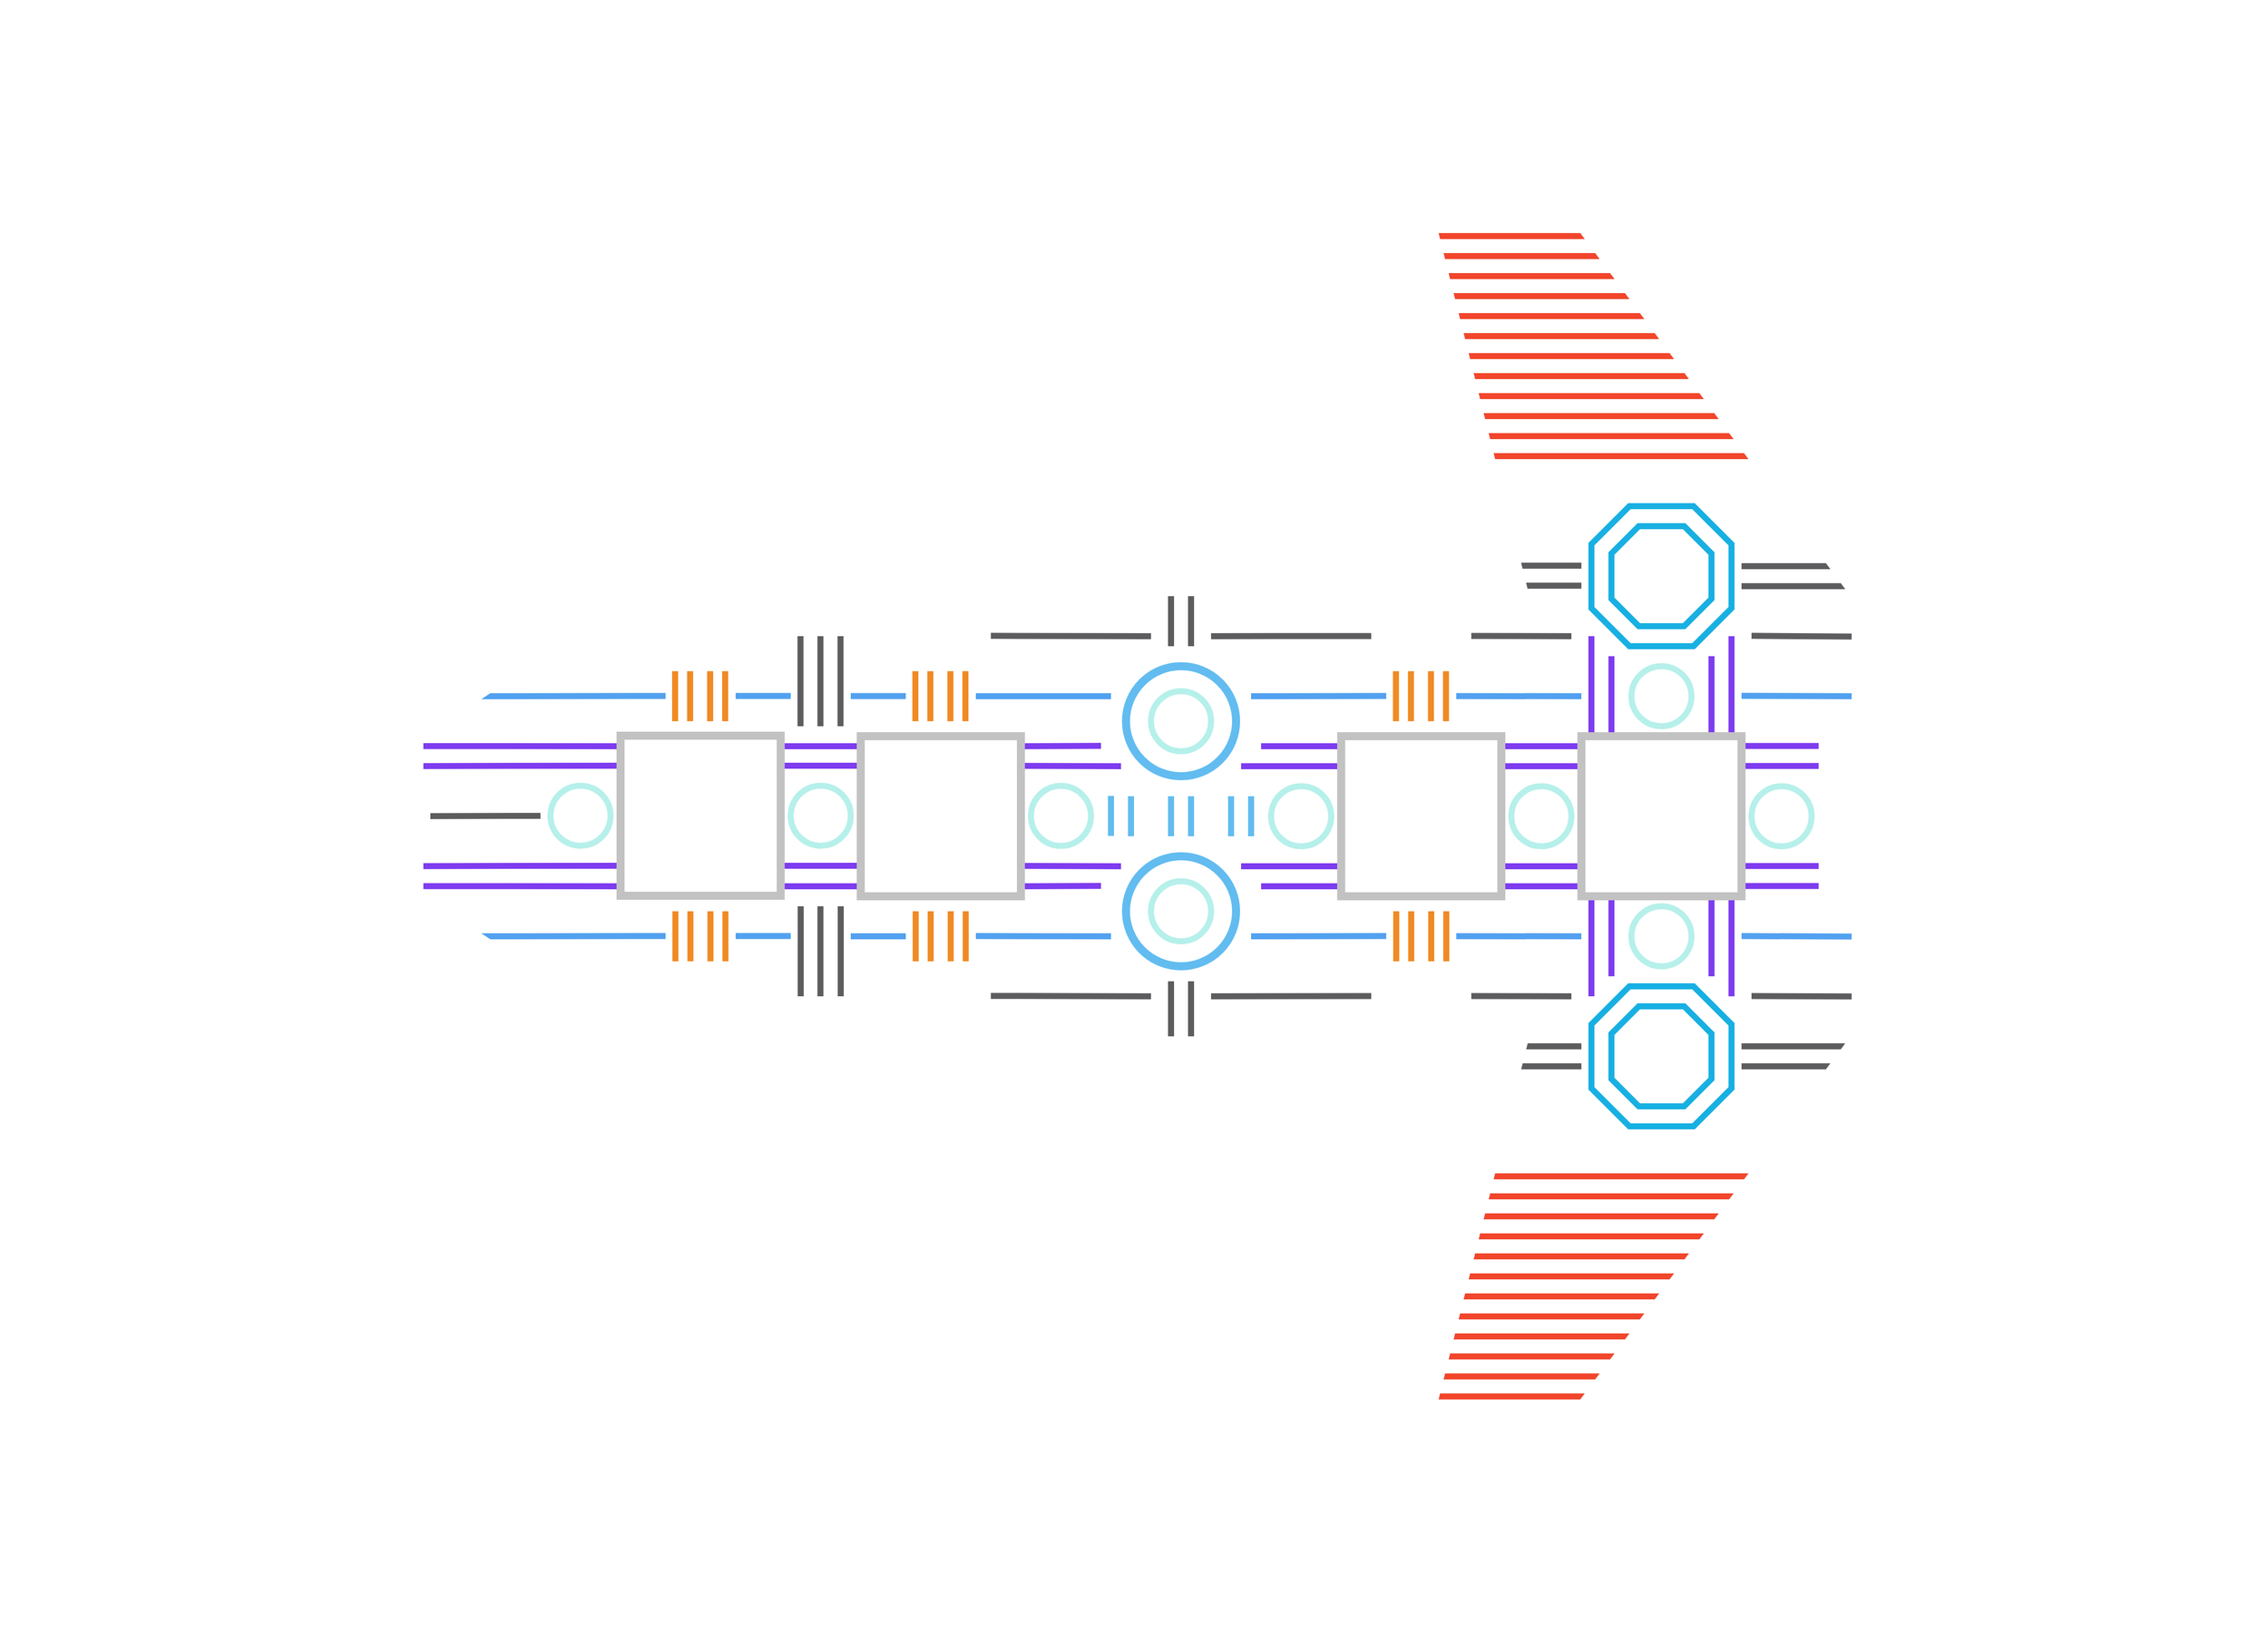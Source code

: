 <mxfile version="24.5.3" type="device">
  <diagram name="Page-1" id="fQ_WgQiGJqsnwwl_7qo3">
    <mxGraphModel dx="4893" dy="767" grid="1" gridSize="10" guides="1" tooltips="1" connect="1" arrows="1" fold="1" page="0" pageScale="1" pageWidth="827" pageHeight="1169" math="0" shadow="0">
      <root>
        <mxCell id="0" />
        <mxCell id="1" parent="0" />
        <mxCell id="zAAGFp3_Kz-C_iczxIif-20" value="" style="endArrow=none;html=1;rounded=0;strokeWidth=6;strokeColor=#5D5C5E;" edge="1" parent="1">
          <mxGeometry width="50" height="50" relative="1" as="geometry">
            <mxPoint x="1686" y="2770" as="sourcePoint" />
            <mxPoint x="1580" y="2770" as="targetPoint" />
          </mxGeometry>
        </mxCell>
        <mxCell id="zAAGFp3_Kz-C_iczxIif-21" value="" style="endArrow=none;html=1;rounded=0;strokeWidth=6;strokeColor=#5D5C5E;" edge="1" parent="1">
          <mxGeometry width="50" height="50" relative="1" as="geometry">
            <mxPoint x="1670" y="2750" as="sourcePoint" />
            <mxPoint x="1580" y="2750" as="targetPoint" />
          </mxGeometry>
        </mxCell>
        <mxCell id="zAAGFp3_Kz-C_iczxIif-22" value="" style="endArrow=none;html=1;rounded=0;strokeWidth=6;strokeColor=#5D5C5E;" edge="1" parent="1">
          <mxGeometry width="50" height="50" relative="1" as="geometry">
            <mxPoint x="1420" y="2769.5" as="sourcePoint" />
            <mxPoint x="1360" y="2769.5" as="targetPoint" />
          </mxGeometry>
        </mxCell>
        <mxCell id="zAAGFp3_Kz-C_iczxIif-23" value="" style="endArrow=none;html=1;rounded=0;strokeWidth=6;strokeColor=#5D5C5E;" edge="1" parent="1">
          <mxGeometry width="50" height="50" relative="1" as="geometry">
            <mxPoint x="1420" y="2749.5" as="sourcePoint" />
            <mxPoint x="1360" y="2749.5" as="targetPoint" />
          </mxGeometry>
        </mxCell>
        <mxCell id="zAAGFp3_Kz-C_iczxIif-24" value="" style="whiteSpace=wrap;html=1;shape=mxgraph.basic.octagon2;align=center;verticalAlign=middle;dx=19;fillColor=none;strokeWidth=6;strokeColor=#18b0e2;" vertex="1" parent="1">
          <mxGeometry x="1430" y="2690" width="140" height="140" as="geometry" />
        </mxCell>
        <mxCell id="zAAGFp3_Kz-C_iczxIif-25" value="" style="whiteSpace=wrap;html=1;shape=mxgraph.basic.octagon2;align=center;verticalAlign=middle;dx=13.68;fillColor=none;strokeWidth=6;strokeColor=#18b0e2;" vertex="1" parent="1">
          <mxGeometry x="1450" y="2710" width="100" height="100" as="geometry" />
        </mxCell>
        <mxCell id="zAAGFp3_Kz-C_iczxIif-14" value="" style="endArrow=none;html=1;rounded=0;strokeWidth=6;strokeColor=#5D5C5E;" edge="1" parent="1">
          <mxGeometry width="50" height="50" relative="1" as="geometry">
            <mxPoint x="1686" y="3230" as="sourcePoint" />
            <mxPoint x="1580" y="3230" as="targetPoint" />
          </mxGeometry>
        </mxCell>
        <mxCell id="zAAGFp3_Kz-C_iczxIif-15" value="" style="endArrow=none;html=1;rounded=0;strokeWidth=6;strokeColor=#5D5C5E;" edge="1" parent="1">
          <mxGeometry width="50" height="50" relative="1" as="geometry">
            <mxPoint x="1670" y="3250" as="sourcePoint" />
            <mxPoint x="1580" y="3250" as="targetPoint" />
          </mxGeometry>
        </mxCell>
        <mxCell id="zAAGFp3_Kz-C_iczxIif-16" value="" style="endArrow=none;html=1;rounded=0;strokeWidth=6;strokeColor=#5D5C5E;" edge="1" parent="1">
          <mxGeometry width="50" height="50" relative="1" as="geometry">
            <mxPoint x="1420" y="3250" as="sourcePoint" />
            <mxPoint x="1360" y="3250" as="targetPoint" />
          </mxGeometry>
        </mxCell>
        <mxCell id="zAAGFp3_Kz-C_iczxIif-17" value="" style="endArrow=none;html=1;rounded=0;strokeWidth=6;strokeColor=#5D5C5E;" edge="1" parent="1">
          <mxGeometry width="50" height="50" relative="1" as="geometry">
            <mxPoint x="1420" y="3230" as="sourcePoint" />
            <mxPoint x="1360" y="3230" as="targetPoint" />
          </mxGeometry>
        </mxCell>
        <mxCell id="zAAGFp3_Kz-C_iczxIif-18" value="" style="whiteSpace=wrap;html=1;shape=mxgraph.basic.octagon2;align=center;verticalAlign=middle;dx=19;fillColor=none;strokeWidth=6;strokeColor=#18b0e2;" vertex="1" parent="1">
          <mxGeometry x="1430" y="3170" width="140" height="140" as="geometry" />
        </mxCell>
        <mxCell id="zAAGFp3_Kz-C_iczxIif-19" value="" style="whiteSpace=wrap;html=1;shape=mxgraph.basic.octagon2;align=center;verticalAlign=middle;dx=13.68;fillColor=none;strokeWidth=6;strokeColor=#18b0e2;" vertex="1" parent="1">
          <mxGeometry x="1450" y="3190" width="100" height="100" as="geometry" />
        </mxCell>
        <mxCell id="ctAqdavuLpsAEtV9cRd2-5" value="" style="endArrow=none;html=1;rounded=0;strokeWidth=6;strokeColor=#7E3CF0;" parent="1" edge="1">
          <mxGeometry width="50" height="50" relative="1" as="geometry">
            <mxPoint x="860" y="3070" as="sourcePoint" />
            <mxPoint x="940" y="3069.66" as="targetPoint" />
          </mxGeometry>
        </mxCell>
        <mxCell id="ctAqdavuLpsAEtV9cRd2-6" value="" style="endArrow=none;html=1;rounded=0;strokeWidth=6;strokeColor=#7E3CF0;" parent="1" edge="1">
          <mxGeometry width="50" height="50" relative="1" as="geometry">
            <mxPoint x="860" y="3049.66" as="sourcePoint" />
            <mxPoint x="960" y="3050" as="targetPoint" />
          </mxGeometry>
        </mxCell>
        <mxCell id="ctAqdavuLpsAEtV9cRd2-7" value="" style="endArrow=none;html=1;rounded=0;strokeWidth=6;strokeColor=#7E3CF0;" parent="1" edge="1">
          <mxGeometry width="50" height="50" relative="1" as="geometry">
            <mxPoint x="860" y="2930" as="sourcePoint" />
            <mxPoint x="940" y="2929.66" as="targetPoint" />
          </mxGeometry>
        </mxCell>
        <mxCell id="ctAqdavuLpsAEtV9cRd2-8" value="" style="endArrow=none;html=1;rounded=0;strokeWidth=6;strokeColor=#7E3CF0;" parent="1" edge="1">
          <mxGeometry width="50" height="50" relative="1" as="geometry">
            <mxPoint x="860" y="2949.66" as="sourcePoint" />
            <mxPoint x="960" y="2950" as="targetPoint" />
          </mxGeometry>
        </mxCell>
        <mxCell id="ctAqdavuLpsAEtV9cRd2-1" value="" style="endArrow=none;html=1;rounded=0;strokeWidth=6;strokeColor=#7E3CF0;" parent="1" edge="1">
          <mxGeometry width="50" height="50" relative="1" as="geometry">
            <mxPoint x="260" y="2949.82" as="sourcePoint" />
            <mxPoint x="460" y="2949.46" as="targetPoint" />
          </mxGeometry>
        </mxCell>
        <mxCell id="ctAqdavuLpsAEtV9cRd2-2" value="" style="endArrow=none;html=1;rounded=0;strokeWidth=6;strokeColor=#7E3CF0;" parent="1" edge="1">
          <mxGeometry width="50" height="50" relative="1" as="geometry">
            <mxPoint x="260" y="2929.82" as="sourcePoint" />
            <mxPoint x="460" y="2930" as="targetPoint" />
          </mxGeometry>
        </mxCell>
        <mxCell id="ctAqdavuLpsAEtV9cRd2-3" value="" style="endArrow=none;html=1;rounded=0;strokeWidth=6;strokeColor=#7E3CF0;" parent="1" edge="1">
          <mxGeometry width="50" height="50" relative="1" as="geometry">
            <mxPoint x="260" y="3069.82" as="sourcePoint" />
            <mxPoint x="460" y="3070" as="targetPoint" />
          </mxGeometry>
        </mxCell>
        <mxCell id="ctAqdavuLpsAEtV9cRd2-4" value="" style="endArrow=none;html=1;rounded=0;strokeWidth=6;strokeColor=#7E3CF0;" parent="1" edge="1">
          <mxGeometry width="50" height="50" relative="1" as="geometry">
            <mxPoint x="260" y="3049.82" as="sourcePoint" />
            <mxPoint x="460" y="3049.46" as="targetPoint" />
          </mxGeometry>
        </mxCell>
        <mxCell id="6QwXeuThkFD-9IxJBqtr-514" value="" style="endArrow=none;html=1;rounded=0;strokeWidth=6;strokeColor=#F2462C;" parent="1" edge="1">
          <mxGeometry width="50" height="50" relative="1" as="geometry">
            <mxPoint x="1440" y="2440" as="sourcePoint" />
            <mxPoint x="1280" y="2440" as="targetPoint" />
          </mxGeometry>
        </mxCell>
        <mxCell id="6QwXeuThkFD-9IxJBqtr-513" value="" style="endArrow=none;html=1;rounded=0;strokeWidth=6;strokeColor=#F2462C;" parent="1" edge="1">
          <mxGeometry width="50" height="50" relative="1" as="geometry">
            <mxPoint x="1425" y="2420" as="sourcePoint" />
            <mxPoint x="1277" y="2420" as="targetPoint" />
          </mxGeometry>
        </mxCell>
        <mxCell id="6QwXeuThkFD-9IxJBqtr-512" value="" style="endArrow=none;html=1;rounded=0;strokeWidth=6;strokeColor=#F2462C;" parent="1" edge="1">
          <mxGeometry width="50" height="50" relative="1" as="geometry">
            <mxPoint x="1425" y="3580" as="sourcePoint" />
            <mxPoint x="1277" y="3580" as="targetPoint" />
          </mxGeometry>
        </mxCell>
        <mxCell id="6QwXeuThkFD-9IxJBqtr-511" value="" style="endArrow=none;html=1;rounded=0;strokeWidth=6;strokeColor=#F2462C;" parent="1" edge="1">
          <mxGeometry width="50" height="50" relative="1" as="geometry">
            <mxPoint x="1440" y="3560" as="sourcePoint" />
            <mxPoint x="1280" y="3560" as="targetPoint" />
          </mxGeometry>
        </mxCell>
        <mxCell id="6QwXeuThkFD-9IxJBqtr-368" value="" style="endArrow=none;html=1;rounded=0;strokeWidth=6;strokeColor=#52A1F0;" parent="1" edge="1">
          <mxGeometry width="50" height="50" relative="1" as="geometry">
            <mxPoint x="320" y="2880" as="sourcePoint" />
            <mxPoint x="505" y="2879.76" as="targetPoint" />
          </mxGeometry>
        </mxCell>
        <mxCell id="6QwXeuThkFD-9IxJBqtr-369" value="" style="endArrow=none;html=1;rounded=0;strokeWidth=6;strokeColor=#52A1F0;" parent="1" edge="1">
          <mxGeometry width="50" height="50" relative="1" as="geometry">
            <mxPoint x="320" y="3120" as="sourcePoint" />
            <mxPoint x="505" y="3119.76" as="targetPoint" />
          </mxGeometry>
        </mxCell>
        <mxCell id="6QwXeuThkFD-9IxJBqtr-370" value="" style="endArrow=none;html=1;rounded=0;strokeWidth=6;strokeColor=#F2462C;" parent="1" edge="1">
          <mxGeometry width="50" height="50" relative="1" as="geometry">
            <mxPoint x="1590" y="2640" as="sourcePoint" />
            <mxPoint x="1331" y="2640" as="targetPoint" />
          </mxGeometry>
        </mxCell>
        <mxCell id="6QwXeuThkFD-9IxJBqtr-371" value="" style="endArrow=none;html=1;rounded=0;strokeWidth=6;strokeColor=#F2462C;" parent="1" edge="1">
          <mxGeometry width="50" height="50" relative="1" as="geometry">
            <mxPoint x="1573" y="2620" as="sourcePoint" />
            <mxPoint x="1324" y="2620" as="targetPoint" />
          </mxGeometry>
        </mxCell>
        <mxCell id="6QwXeuThkFD-9IxJBqtr-372" value="" style="endArrow=none;html=1;rounded=0;strokeWidth=6;strokeColor=#F2462C;" parent="1" edge="1">
          <mxGeometry width="50" height="50" relative="1" as="geometry">
            <mxPoint x="1542" y="2580" as="sourcePoint" />
            <mxPoint x="1315" y="2580" as="targetPoint" />
          </mxGeometry>
        </mxCell>
        <mxCell id="6QwXeuThkFD-9IxJBqtr-373" value="" style="endArrow=none;html=1;rounded=0;strokeWidth=6;strokeColor=#F2462C;" parent="1" edge="1">
          <mxGeometry width="50" height="50" relative="1" as="geometry">
            <mxPoint x="1558" y="2600" as="sourcePoint" />
            <mxPoint x="1320" y="2600" as="targetPoint" />
          </mxGeometry>
        </mxCell>
        <mxCell id="6QwXeuThkFD-9IxJBqtr-374" value="" style="endArrow=none;html=1;rounded=0;strokeWidth=6;strokeColor=#F2462C;" parent="1" edge="1">
          <mxGeometry width="50" height="50" relative="1" as="geometry">
            <mxPoint x="1527" y="2560" as="sourcePoint" />
            <mxPoint x="1310" y="2560" as="targetPoint" />
          </mxGeometry>
        </mxCell>
        <mxCell id="6QwXeuThkFD-9IxJBqtr-375" value="" style="endArrow=none;html=1;rounded=0;strokeWidth=6;strokeColor=#F2462C;" parent="1" edge="1">
          <mxGeometry width="50" height="50" relative="1" as="geometry">
            <mxPoint x="1514" y="2540" as="sourcePoint" />
            <mxPoint x="1306" y="2540" as="targetPoint" />
          </mxGeometry>
        </mxCell>
        <mxCell id="6QwXeuThkFD-9IxJBqtr-376" value="" style="endArrow=none;html=1;rounded=0;strokeWidth=6;strokeColor=#F2462C;" parent="1" edge="1">
          <mxGeometry width="50" height="50" relative="1" as="geometry">
            <mxPoint x="1500.5" y="2520" as="sourcePoint" />
            <mxPoint x="1299.5" y="2520" as="targetPoint" />
          </mxGeometry>
        </mxCell>
        <mxCell id="6QwXeuThkFD-9IxJBqtr-377" value="" style="endArrow=none;html=1;rounded=0;strokeWidth=6;strokeColor=#F2462C;" parent="1" edge="1">
          <mxGeometry width="50" height="50" relative="1" as="geometry">
            <mxPoint x="1483" y="2500" as="sourcePoint" />
            <mxPoint x="1296" y="2500" as="targetPoint" />
          </mxGeometry>
        </mxCell>
        <mxCell id="6QwXeuThkFD-9IxJBqtr-378" value="" style="endArrow=none;html=1;rounded=0;strokeWidth=6;strokeColor=#F2462C;" parent="1" edge="1">
          <mxGeometry width="50" height="50" relative="1" as="geometry">
            <mxPoint x="1469" y="2480" as="sourcePoint" />
            <mxPoint x="1291" y="2480" as="targetPoint" />
          </mxGeometry>
        </mxCell>
        <mxCell id="6QwXeuThkFD-9IxJBqtr-379" value="" style="endArrow=none;html=1;rounded=0;strokeWidth=6;strokeColor=#F2462C;" parent="1" edge="1">
          <mxGeometry width="50" height="50" relative="1" as="geometry">
            <mxPoint x="1453.5" y="2460" as="sourcePoint" />
            <mxPoint x="1284" y="2460" as="targetPoint" />
          </mxGeometry>
        </mxCell>
        <mxCell id="6QwXeuThkFD-9IxJBqtr-380" value="" style="endArrow=none;html=1;rounded=0;strokeWidth=6;strokeColor=#F2462C;" parent="1" edge="1">
          <mxGeometry width="50" height="50" relative="1" as="geometry">
            <mxPoint x="1590" y="3360" as="sourcePoint" />
            <mxPoint x="1331" y="3360" as="targetPoint" />
          </mxGeometry>
        </mxCell>
        <mxCell id="6QwXeuThkFD-9IxJBqtr-381" value="" style="endArrow=none;html=1;rounded=0;strokeWidth=6;strokeColor=#F2462C;" parent="1" edge="1">
          <mxGeometry width="50" height="50" relative="1" as="geometry">
            <mxPoint x="1543" y="3420" as="sourcePoint" />
            <mxPoint x="1316" y="3420" as="targetPoint" />
          </mxGeometry>
        </mxCell>
        <mxCell id="6QwXeuThkFD-9IxJBqtr-382" value="" style="endArrow=none;html=1;rounded=0;strokeWidth=6;strokeColor=#F2462C;" parent="1" edge="1">
          <mxGeometry width="50" height="50" relative="1" as="geometry">
            <mxPoint x="1574" y="3380" as="sourcePoint" />
            <mxPoint x="1325" y="3380" as="targetPoint" />
          </mxGeometry>
        </mxCell>
        <mxCell id="6QwXeuThkFD-9IxJBqtr-383" value="" style="endArrow=none;html=1;rounded=0;strokeWidth=6;strokeColor=#F2462C;" parent="1" edge="1">
          <mxGeometry width="50" height="50" relative="1" as="geometry">
            <mxPoint x="1514" y="3460" as="sourcePoint" />
            <mxPoint x="1306" y="3460" as="targetPoint" />
          </mxGeometry>
        </mxCell>
        <mxCell id="6QwXeuThkFD-9IxJBqtr-384" value="" style="endArrow=none;html=1;rounded=0;strokeWidth=6;strokeColor=#F2462C;" parent="1" edge="1">
          <mxGeometry width="50" height="50" relative="1" as="geometry">
            <mxPoint x="1456" y="3540" as="sourcePoint" />
            <mxPoint x="1286.5" y="3540" as="targetPoint" />
          </mxGeometry>
        </mxCell>
        <mxCell id="6QwXeuThkFD-9IxJBqtr-385" value="" style="endArrow=none;html=1;rounded=0;strokeWidth=6;strokeColor=#F2462C;" parent="1" edge="1">
          <mxGeometry width="50" height="50" relative="1" as="geometry">
            <mxPoint x="1483" y="3500" as="sourcePoint" />
            <mxPoint x="1296" y="3500" as="targetPoint" />
          </mxGeometry>
        </mxCell>
        <mxCell id="6QwXeuThkFD-9IxJBqtr-386" value="" style="endArrow=none;html=1;rounded=0;strokeWidth=6;strokeColor=#F2462C;" parent="1" edge="1">
          <mxGeometry width="50" height="50" relative="1" as="geometry">
            <mxPoint x="1558" y="3400" as="sourcePoint" />
            <mxPoint x="1320" y="3400" as="targetPoint" />
          </mxGeometry>
        </mxCell>
        <mxCell id="6QwXeuThkFD-9IxJBqtr-387" value="" style="endArrow=none;html=1;rounded=0;strokeWidth=6;strokeColor=#F2462C;" parent="1" edge="1">
          <mxGeometry width="50" height="50" relative="1" as="geometry">
            <mxPoint x="1529" y="3440" as="sourcePoint" />
            <mxPoint x="1312" y="3440" as="targetPoint" />
          </mxGeometry>
        </mxCell>
        <mxCell id="6QwXeuThkFD-9IxJBqtr-388" value="" style="endArrow=none;html=1;rounded=0;strokeWidth=6;strokeColor=#F2462C;" parent="1" edge="1">
          <mxGeometry width="50" height="50" relative="1" as="geometry">
            <mxPoint x="1501" y="3480" as="sourcePoint" />
            <mxPoint x="1300" y="3480" as="targetPoint" />
          </mxGeometry>
        </mxCell>
        <mxCell id="6QwXeuThkFD-9IxJBqtr-389" value="" style="endArrow=none;html=1;rounded=0;strokeWidth=6;strokeColor=#F2462C;" parent="1" edge="1">
          <mxGeometry width="50" height="50" relative="1" as="geometry">
            <mxPoint x="1470" y="3520" as="sourcePoint" />
            <mxPoint x="1292" y="3520" as="targetPoint" />
          </mxGeometry>
        </mxCell>
        <mxCell id="6QwXeuThkFD-9IxJBqtr-390" value="" style="endArrow=none;html=1;rounded=0;strokeWidth=6;strokeColor=#7E3CF0;" parent="1" edge="1">
          <mxGeometry width="50" height="50" relative="1" as="geometry">
            <mxPoint x="1550" y="3080" as="sourcePoint" />
            <mxPoint x="1550" y="3160" as="targetPoint" />
          </mxGeometry>
        </mxCell>
        <mxCell id="6QwXeuThkFD-9IxJBqtr-391" value="" style="endArrow=none;html=1;rounded=0;strokeWidth=6;strokeColor=#7E3CF0;" parent="1" edge="1">
          <mxGeometry width="50" height="50" relative="1" as="geometry">
            <mxPoint x="1570" y="3080" as="sourcePoint" />
            <mxPoint x="1570" y="3180" as="targetPoint" />
          </mxGeometry>
        </mxCell>
        <mxCell id="6QwXeuThkFD-9IxJBqtr-392" value="" style="endArrow=none;html=1;rounded=0;strokeWidth=6;strokeColor=#7E3CF0;" parent="1" edge="1">
          <mxGeometry width="50" height="50" relative="1" as="geometry">
            <mxPoint x="1430" y="3080" as="sourcePoint" />
            <mxPoint x="1430" y="3180" as="targetPoint" />
          </mxGeometry>
        </mxCell>
        <mxCell id="6QwXeuThkFD-9IxJBqtr-393" value="" style="endArrow=none;html=1;rounded=0;strokeWidth=6;strokeColor=#7E3CF0;" parent="1" edge="1">
          <mxGeometry width="50" height="50" relative="1" as="geometry">
            <mxPoint x="1450" y="3080" as="sourcePoint" />
            <mxPoint x="1450" y="3160" as="targetPoint" />
          </mxGeometry>
        </mxCell>
        <mxCell id="6QwXeuThkFD-9IxJBqtr-394" value="" style="endArrow=none;html=1;rounded=0;strokeWidth=6;strokeColor=#7E3CF0;" parent="1" edge="1">
          <mxGeometry width="50" height="50" relative="1" as="geometry">
            <mxPoint x="1430" y="2820" as="sourcePoint" />
            <mxPoint x="1430" y="2920" as="targetPoint" />
          </mxGeometry>
        </mxCell>
        <mxCell id="6QwXeuThkFD-9IxJBqtr-395" value="" style="endArrow=none;html=1;rounded=0;strokeWidth=6;strokeColor=#7E3CF0;" parent="1" edge="1">
          <mxGeometry width="50" height="50" relative="1" as="geometry">
            <mxPoint x="1450" y="2840" as="sourcePoint" />
            <mxPoint x="1450" y="2920" as="targetPoint" />
          </mxGeometry>
        </mxCell>
        <mxCell id="6QwXeuThkFD-9IxJBqtr-396" value="" style="endArrow=none;html=1;rounded=0;strokeWidth=6;strokeColor=#7E3CF0;" parent="1" edge="1">
          <mxGeometry width="50" height="50" relative="1" as="geometry">
            <mxPoint x="1550" y="2840" as="sourcePoint" />
            <mxPoint x="1550" y="2920" as="targetPoint" />
          </mxGeometry>
        </mxCell>
        <mxCell id="6QwXeuThkFD-9IxJBqtr-397" value="" style="endArrow=none;html=1;rounded=0;strokeWidth=6;strokeColor=#7E3CF0;" parent="1" edge="1">
          <mxGeometry width="50" height="50" relative="1" as="geometry">
            <mxPoint x="1570" y="2820" as="sourcePoint" />
            <mxPoint x="1570" y="2920" as="targetPoint" />
          </mxGeometry>
        </mxCell>
        <mxCell id="6QwXeuThkFD-9IxJBqtr-402" value="" style="endArrow=none;html=1;rounded=0;strokeWidth=6;strokeColor=#7E3CF0;" parent="1" edge="1">
          <mxGeometry width="50" height="50" relative="1" as="geometry">
            <mxPoint x="1580" y="3069.74" as="sourcePoint" />
            <mxPoint x="1660" y="3069.74" as="targetPoint" />
          </mxGeometry>
        </mxCell>
        <mxCell id="6QwXeuThkFD-9IxJBqtr-403" value="" style="endArrow=none;html=1;rounded=0;strokeWidth=6;strokeColor=#7E3CF0;" parent="1" edge="1">
          <mxGeometry width="50" height="50" relative="1" as="geometry">
            <mxPoint x="1580" y="3049.74" as="sourcePoint" />
            <mxPoint x="1660" y="3049.74" as="targetPoint" />
          </mxGeometry>
        </mxCell>
        <mxCell id="6QwXeuThkFD-9IxJBqtr-404" value="" style="endArrow=none;html=1;rounded=0;strokeWidth=6;strokeColor=#7E3CF0;" parent="1" edge="1">
          <mxGeometry width="50" height="50" relative="1" as="geometry">
            <mxPoint x="1580" y="2929.74" as="sourcePoint" />
            <mxPoint x="1660" y="2929.74" as="targetPoint" />
          </mxGeometry>
        </mxCell>
        <mxCell id="6QwXeuThkFD-9IxJBqtr-405" value="" style="endArrow=none;html=1;rounded=0;strokeWidth=6;strokeColor=#7E3CF0;" parent="1" edge="1">
          <mxGeometry width="50" height="50" relative="1" as="geometry">
            <mxPoint x="1580" y="2949.74" as="sourcePoint" />
            <mxPoint x="1660" y="2949.74" as="targetPoint" />
          </mxGeometry>
        </mxCell>
        <mxCell id="6QwXeuThkFD-9IxJBqtr-406" value="" style="endArrow=none;html=1;rounded=0;strokeWidth=6;strokeColor=#7E3CF0;" parent="1" edge="1">
          <mxGeometry width="50" height="50" relative="1" as="geometry">
            <mxPoint x="1340" y="3070" as="sourcePoint" />
            <mxPoint x="1420" y="3070" as="targetPoint" />
          </mxGeometry>
        </mxCell>
        <mxCell id="6QwXeuThkFD-9IxJBqtr-407" value="" style="endArrow=none;html=1;rounded=0;strokeWidth=6;strokeColor=#7E3CF0;" parent="1" edge="1">
          <mxGeometry width="50" height="50" relative="1" as="geometry">
            <mxPoint x="1340" y="3050" as="sourcePoint" />
            <mxPoint x="1420" y="3050" as="targetPoint" />
          </mxGeometry>
        </mxCell>
        <mxCell id="6QwXeuThkFD-9IxJBqtr-408" value="" style="endArrow=none;html=1;rounded=0;strokeWidth=6;strokeColor=#7E3CF0;" parent="1" edge="1">
          <mxGeometry width="50" height="50" relative="1" as="geometry">
            <mxPoint x="1340" y="2950" as="sourcePoint" />
            <mxPoint x="1420" y="2950" as="targetPoint" />
          </mxGeometry>
        </mxCell>
        <mxCell id="6QwXeuThkFD-9IxJBqtr-409" value="" style="endArrow=none;html=1;rounded=0;strokeWidth=6;strokeColor=#7E3CF0;" parent="1" edge="1">
          <mxGeometry width="50" height="50" relative="1" as="geometry">
            <mxPoint x="1340" y="2930" as="sourcePoint" />
            <mxPoint x="1420" y="2930" as="targetPoint" />
          </mxGeometry>
        </mxCell>
        <mxCell id="6QwXeuThkFD-9IxJBqtr-414" value="" style="endArrow=none;html=1;rounded=0;strokeWidth=6;strokeColor=#7E3CF0;" parent="1" edge="1">
          <mxGeometry width="50" height="50" relative="1" as="geometry">
            <mxPoint x="1080" y="3050" as="sourcePoint" />
            <mxPoint x="1180" y="3050" as="targetPoint" />
          </mxGeometry>
        </mxCell>
        <mxCell id="6QwXeuThkFD-9IxJBqtr-415" value="" style="endArrow=none;html=1;rounded=0;strokeWidth=6;strokeColor=#7E3CF0;" parent="1" edge="1">
          <mxGeometry width="50" height="50" relative="1" as="geometry">
            <mxPoint x="1100" y="3070" as="sourcePoint" />
            <mxPoint x="1180" y="3070" as="targetPoint" />
          </mxGeometry>
        </mxCell>
        <mxCell id="6QwXeuThkFD-9IxJBqtr-416" value="" style="endArrow=none;html=1;rounded=0;strokeWidth=6;strokeColor=#7E3CF0;" parent="1" edge="1">
          <mxGeometry width="50" height="50" relative="1" as="geometry">
            <mxPoint x="1100" y="2930" as="sourcePoint" />
            <mxPoint x="1180" y="2930" as="targetPoint" />
          </mxGeometry>
        </mxCell>
        <mxCell id="6QwXeuThkFD-9IxJBqtr-417" value="" style="endArrow=none;html=1;rounded=0;strokeWidth=6;strokeColor=#7E3CF0;" parent="1" edge="1">
          <mxGeometry width="50" height="50" relative="1" as="geometry">
            <mxPoint x="1080" y="2950" as="sourcePoint" />
            <mxPoint x="1180" y="2950" as="targetPoint" />
          </mxGeometry>
        </mxCell>
        <mxCell id="6QwXeuThkFD-9IxJBqtr-418" value="" style="endArrow=none;html=1;rounded=0;strokeWidth=6;strokeColor=#FFFFFF;" parent="1" edge="1">
          <mxGeometry width="50" height="50" relative="1" as="geometry">
            <mxPoint x="1660" y="3020" as="sourcePoint" />
            <mxPoint x="1660" y="3020" as="targetPoint" />
            <Array as="points">
              <mxPoint x="1660" y="3080" />
              <mxPoint x="1700" y="3110" />
              <mxPoint x="1700" y="3210" />
              <mxPoint x="1410" y="3600" />
              <mxPoint x="1270" y="3600" />
              <mxPoint x="1370" y="3200" />
              <mxPoint x="1200" y="3200" />
              <mxPoint x="1140" y="3240" />
              <mxPoint x="920" y="3240" />
              <mxPoint x="840" y="3200" />
              <mxPoint x="770" y="3200" />
              <mxPoint x="700" y="3200" />
              <mxPoint x="620" y="3200" />
              <mxPoint x="580" y="3160" />
              <mxPoint x="380" y="3160" />
              <mxPoint x="260" y="3080" />
              <mxPoint x="260" y="2920" />
              <mxPoint x="380" y="2840" />
              <mxPoint x="580" y="2840" />
              <mxPoint x="620" y="2800" />
              <mxPoint x="700" y="2800" />
              <mxPoint x="840" y="2800" />
              <mxPoint x="900" y="2760" />
              <mxPoint x="1140" y="2760" />
              <mxPoint x="1200" y="2800" />
              <mxPoint x="1370" y="2800" />
              <mxPoint x="1270" y="2400" />
              <mxPoint x="1410" y="2400" />
              <mxPoint x="1700" y="2790" />
              <mxPoint x="1700" y="2890" />
              <mxPoint x="1660" y="2920" />
            </Array>
          </mxGeometry>
        </mxCell>
        <mxCell id="6QwXeuThkFD-9IxJBqtr-420" value="" style="rounded=0;whiteSpace=wrap;html=1;strokeColor=#C2C2C2;fillColor=none;strokeWidth=8;" parent="1" vertex="1">
          <mxGeometry x="1180" y="2920" width="160" height="160" as="geometry" />
        </mxCell>
        <mxCell id="6QwXeuThkFD-9IxJBqtr-423" value="" style="rounded=0;whiteSpace=wrap;html=1;strokeColor=#C2C2C2;fillColor=none;strokeWidth=8;" parent="1" vertex="1">
          <mxGeometry x="1420" y="2920" width="160" height="160" as="geometry" />
        </mxCell>
        <mxCell id="6QwXeuThkFD-9IxJBqtr-425" value="" style="endArrow=none;html=1;rounded=0;strokeWidth=6;strokeColor=#62BCF0;" parent="1" edge="1">
          <mxGeometry width="50" height="50" relative="1" as="geometry">
            <mxPoint x="970" y="3020" as="sourcePoint" />
            <mxPoint x="970" y="2980" as="targetPoint" />
          </mxGeometry>
        </mxCell>
        <mxCell id="6QwXeuThkFD-9IxJBqtr-426" value="" style="endArrow=none;html=1;rounded=0;strokeWidth=6;strokeColor=#62BCF0;" parent="1" edge="1">
          <mxGeometry width="50" height="50" relative="1" as="geometry">
            <mxPoint x="1090" y="3020" as="sourcePoint" />
            <mxPoint x="1090" y="2980" as="targetPoint" />
          </mxGeometry>
        </mxCell>
        <mxCell id="6QwXeuThkFD-9IxJBqtr-427" value="" style="endArrow=none;html=1;rounded=0;strokeWidth=6;strokeColor=#62BCF0;" parent="1" edge="1">
          <mxGeometry width="50" height="50" relative="1" as="geometry">
            <mxPoint x="1070" y="3020" as="sourcePoint" />
            <mxPoint x="1070" y="2980" as="targetPoint" />
          </mxGeometry>
        </mxCell>
        <mxCell id="6QwXeuThkFD-9IxJBqtr-428" value="" style="endArrow=none;html=1;rounded=0;strokeWidth=6;strokeColor=#62BCF0;" parent="1" edge="1">
          <mxGeometry width="50" height="50" relative="1" as="geometry">
            <mxPoint x="1030" y="3020" as="sourcePoint" />
            <mxPoint x="1030" y="2980" as="targetPoint" />
          </mxGeometry>
        </mxCell>
        <mxCell id="6QwXeuThkFD-9IxJBqtr-429" value="" style="endArrow=none;html=1;rounded=0;strokeWidth=6;strokeColor=#62BCF0;" parent="1" edge="1">
          <mxGeometry width="50" height="50" relative="1" as="geometry">
            <mxPoint x="1010" y="3020" as="sourcePoint" />
            <mxPoint x="1010" y="2980" as="targetPoint" />
          </mxGeometry>
        </mxCell>
        <mxCell id="6QwXeuThkFD-9IxJBqtr-431" value="" style="ellipse;whiteSpace=wrap;html=1;fillColor=none;strokeWidth=6;strokeColor=#B6F0EA;" parent="1" vertex="1">
          <mxGeometry x="1110" y="2970" width="60" height="60" as="geometry" />
        </mxCell>
        <mxCell id="6QwXeuThkFD-9IxJBqtr-432" value="" style="ellipse;whiteSpace=wrap;html=1;fillColor=none;strokeWidth=6;strokeColor=#B6F0EA;" parent="1" vertex="1">
          <mxGeometry x="1350" y="2970" width="60" height="60" as="geometry" />
        </mxCell>
        <mxCell id="6QwXeuThkFD-9IxJBqtr-433" value="" style="endArrow=none;html=1;rounded=0;strokeWidth=6;strokeColor=#F08A24;" parent="1" edge="1">
          <mxGeometry width="50" height="50" relative="1" as="geometry">
            <mxPoint x="1235" y="3145" as="sourcePoint" />
            <mxPoint x="1235" y="3095" as="targetPoint" />
          </mxGeometry>
        </mxCell>
        <mxCell id="6QwXeuThkFD-9IxJBqtr-434" value="" style="endArrow=none;html=1;rounded=0;strokeWidth=6;strokeColor=#F08A24;" parent="1" edge="1">
          <mxGeometry width="50" height="50" relative="1" as="geometry">
            <mxPoint x="1250" y="3145" as="sourcePoint" />
            <mxPoint x="1250" y="3095" as="targetPoint" />
          </mxGeometry>
        </mxCell>
        <mxCell id="6QwXeuThkFD-9IxJBqtr-435" value="" style="endArrow=none;html=1;rounded=0;strokeWidth=6;strokeColor=#F08A24;" parent="1" edge="1">
          <mxGeometry width="50" height="50" relative="1" as="geometry">
            <mxPoint x="1285" y="3145" as="sourcePoint" />
            <mxPoint x="1285" y="3095" as="targetPoint" />
          </mxGeometry>
        </mxCell>
        <mxCell id="6QwXeuThkFD-9IxJBqtr-436" value="" style="endArrow=none;html=1;rounded=0;strokeWidth=6;strokeColor=#F08A24;" parent="1" edge="1">
          <mxGeometry width="50" height="50" relative="1" as="geometry">
            <mxPoint x="1270" y="3145" as="sourcePoint" />
            <mxPoint x="1270" y="3095" as="targetPoint" />
          </mxGeometry>
        </mxCell>
        <mxCell id="6QwXeuThkFD-9IxJBqtr-437" value="" style="endArrow=none;html=1;rounded=0;strokeWidth=6;strokeColor=#F08A24;" parent="1" edge="1">
          <mxGeometry width="50" height="50" relative="1" as="geometry">
            <mxPoint x="1234.71" y="2905" as="sourcePoint" />
            <mxPoint x="1234.71" y="2855" as="targetPoint" />
          </mxGeometry>
        </mxCell>
        <mxCell id="6QwXeuThkFD-9IxJBqtr-438" value="" style="endArrow=none;html=1;rounded=0;strokeWidth=6;strokeColor=#F08A24;" parent="1" edge="1">
          <mxGeometry width="50" height="50" relative="1" as="geometry">
            <mxPoint x="1249.71" y="2905" as="sourcePoint" />
            <mxPoint x="1249.71" y="2855" as="targetPoint" />
          </mxGeometry>
        </mxCell>
        <mxCell id="6QwXeuThkFD-9IxJBqtr-439" value="" style="endArrow=none;html=1;rounded=0;strokeWidth=6;strokeColor=#F08A24;" parent="1" edge="1">
          <mxGeometry width="50" height="50" relative="1" as="geometry">
            <mxPoint x="1284.71" y="2905" as="sourcePoint" />
            <mxPoint x="1284.71" y="2855" as="targetPoint" />
          </mxGeometry>
        </mxCell>
        <mxCell id="6QwXeuThkFD-9IxJBqtr-440" value="" style="endArrow=none;html=1;rounded=0;strokeWidth=6;strokeColor=#F08A24;" parent="1" edge="1">
          <mxGeometry width="50" height="50" relative="1" as="geometry">
            <mxPoint x="1269.71" y="2905" as="sourcePoint" />
            <mxPoint x="1269.71" y="2855" as="targetPoint" />
          </mxGeometry>
        </mxCell>
        <mxCell id="6QwXeuThkFD-9IxJBqtr-441" value="" style="endArrow=none;html=1;rounded=0;strokeWidth=6;strokeColor=#F08A24;" parent="1" edge="1">
          <mxGeometry width="50" height="50" relative="1" as="geometry">
            <mxPoint x="754.86" y="3145" as="sourcePoint" />
            <mxPoint x="754.86" y="3095" as="targetPoint" />
          </mxGeometry>
        </mxCell>
        <mxCell id="6QwXeuThkFD-9IxJBqtr-442" value="" style="endArrow=none;html=1;rounded=0;strokeWidth=6;strokeColor=#F08A24;" parent="1" edge="1">
          <mxGeometry width="50" height="50" relative="1" as="geometry">
            <mxPoint x="769.86" y="3145" as="sourcePoint" />
            <mxPoint x="769.86" y="3095" as="targetPoint" />
          </mxGeometry>
        </mxCell>
        <mxCell id="6QwXeuThkFD-9IxJBqtr-443" value="" style="endArrow=none;html=1;rounded=0;strokeWidth=6;strokeColor=#F08A24;" parent="1" edge="1">
          <mxGeometry width="50" height="50" relative="1" as="geometry">
            <mxPoint x="804.86" y="3145" as="sourcePoint" />
            <mxPoint x="804.86" y="3095" as="targetPoint" />
          </mxGeometry>
        </mxCell>
        <mxCell id="6QwXeuThkFD-9IxJBqtr-444" value="" style="endArrow=none;html=1;rounded=0;strokeWidth=6;strokeColor=#F08A24;" parent="1" edge="1">
          <mxGeometry width="50" height="50" relative="1" as="geometry">
            <mxPoint x="789.86" y="3145" as="sourcePoint" />
            <mxPoint x="789.86" y="3095" as="targetPoint" />
          </mxGeometry>
        </mxCell>
        <mxCell id="6QwXeuThkFD-9IxJBqtr-445" value="" style="endArrow=none;html=1;rounded=0;strokeWidth=6;strokeColor=#F08A24;" parent="1" edge="1">
          <mxGeometry width="50" height="50" relative="1" as="geometry">
            <mxPoint x="754.57" y="2905" as="sourcePoint" />
            <mxPoint x="754.57" y="2855" as="targetPoint" />
          </mxGeometry>
        </mxCell>
        <mxCell id="6QwXeuThkFD-9IxJBqtr-446" value="" style="endArrow=none;html=1;rounded=0;strokeWidth=6;strokeColor=#F08A24;" parent="1" edge="1">
          <mxGeometry width="50" height="50" relative="1" as="geometry">
            <mxPoint x="769.57" y="2905" as="sourcePoint" />
            <mxPoint x="769.57" y="2855" as="targetPoint" />
          </mxGeometry>
        </mxCell>
        <mxCell id="6QwXeuThkFD-9IxJBqtr-447" value="" style="endArrow=none;html=1;rounded=0;strokeWidth=6;strokeColor=#F08A24;" parent="1" edge="1">
          <mxGeometry width="50" height="50" relative="1" as="geometry">
            <mxPoint x="804.57" y="2905" as="sourcePoint" />
            <mxPoint x="804.57" y="2855" as="targetPoint" />
          </mxGeometry>
        </mxCell>
        <mxCell id="6QwXeuThkFD-9IxJBqtr-448" value="" style="endArrow=none;html=1;rounded=0;strokeWidth=6;strokeColor=#F08A24;" parent="1" edge="1">
          <mxGeometry width="50" height="50" relative="1" as="geometry">
            <mxPoint x="789.57" y="2905" as="sourcePoint" />
            <mxPoint x="789.57" y="2855" as="targetPoint" />
          </mxGeometry>
        </mxCell>
        <mxCell id="6QwXeuThkFD-9IxJBqtr-449" value="" style="ellipse;whiteSpace=wrap;html=1;fillColor=none;strokeWidth=6;strokeColor=#B6F0EA;" parent="1" vertex="1">
          <mxGeometry x="1590" y="2970" width="60" height="60" as="geometry" />
        </mxCell>
        <mxCell id="6QwXeuThkFD-9IxJBqtr-458" value="" style="endArrow=none;html=1;rounded=0;strokeWidth=6;strokeColor=#F08A24;" parent="1" edge="1">
          <mxGeometry width="50" height="50" relative="1" as="geometry">
            <mxPoint x="514.81" y="3145" as="sourcePoint" />
            <mxPoint x="514.81" y="3095" as="targetPoint" />
          </mxGeometry>
        </mxCell>
        <mxCell id="6QwXeuThkFD-9IxJBqtr-459" value="" style="endArrow=none;html=1;rounded=0;strokeWidth=6;strokeColor=#F08A24;" parent="1" edge="1">
          <mxGeometry width="50" height="50" relative="1" as="geometry">
            <mxPoint x="529.81" y="3145" as="sourcePoint" />
            <mxPoint x="529.81" y="3095" as="targetPoint" />
          </mxGeometry>
        </mxCell>
        <mxCell id="6QwXeuThkFD-9IxJBqtr-460" value="" style="endArrow=none;html=1;rounded=0;strokeWidth=6;strokeColor=#F08A24;" parent="1" edge="1">
          <mxGeometry width="50" height="50" relative="1" as="geometry">
            <mxPoint x="564.81" y="3145" as="sourcePoint" />
            <mxPoint x="564.81" y="3095" as="targetPoint" />
          </mxGeometry>
        </mxCell>
        <mxCell id="6QwXeuThkFD-9IxJBqtr-461" value="" style="endArrow=none;html=1;rounded=0;strokeWidth=6;strokeColor=#F08A24;" parent="1" edge="1">
          <mxGeometry width="50" height="50" relative="1" as="geometry">
            <mxPoint x="549.81" y="3145" as="sourcePoint" />
            <mxPoint x="549.81" y="3095" as="targetPoint" />
          </mxGeometry>
        </mxCell>
        <mxCell id="6QwXeuThkFD-9IxJBqtr-462" value="" style="endArrow=none;html=1;rounded=0;strokeWidth=6;strokeColor=#F08A24;" parent="1" edge="1">
          <mxGeometry width="50" height="50" relative="1" as="geometry">
            <mxPoint x="514.52" y="2905" as="sourcePoint" />
            <mxPoint x="514.52" y="2855" as="targetPoint" />
          </mxGeometry>
        </mxCell>
        <mxCell id="6QwXeuThkFD-9IxJBqtr-463" value="" style="endArrow=none;html=1;rounded=0;strokeWidth=6;strokeColor=#F08A24;" parent="1" edge="1">
          <mxGeometry width="50" height="50" relative="1" as="geometry">
            <mxPoint x="529.52" y="2905" as="sourcePoint" />
            <mxPoint x="529.52" y="2855" as="targetPoint" />
          </mxGeometry>
        </mxCell>
        <mxCell id="6QwXeuThkFD-9IxJBqtr-464" value="" style="endArrow=none;html=1;rounded=0;strokeWidth=6;strokeColor=#F08A24;" parent="1" edge="1">
          <mxGeometry width="50" height="50" relative="1" as="geometry">
            <mxPoint x="564.52" y="2905" as="sourcePoint" />
            <mxPoint x="564.52" y="2855" as="targetPoint" />
          </mxGeometry>
        </mxCell>
        <mxCell id="6QwXeuThkFD-9IxJBqtr-465" value="" style="endArrow=none;html=1;rounded=0;strokeWidth=6;strokeColor=#F08A24;" parent="1" edge="1">
          <mxGeometry width="50" height="50" relative="1" as="geometry">
            <mxPoint x="549.52" y="2905" as="sourcePoint" />
            <mxPoint x="549.52" y="2855" as="targetPoint" />
          </mxGeometry>
        </mxCell>
        <mxCell id="6QwXeuThkFD-9IxJBqtr-466" value="" style="endArrow=none;html=1;rounded=0;strokeWidth=6;strokeColor=#5D5C5E;" parent="1" edge="1">
          <mxGeometry width="50" height="50" relative="1" as="geometry">
            <mxPoint x="640" y="3180" as="sourcePoint" />
            <mxPoint x="640" y="3090" as="targetPoint" />
          </mxGeometry>
        </mxCell>
        <mxCell id="6QwXeuThkFD-9IxJBqtr-467" value="" style="endArrow=none;html=1;rounded=0;strokeWidth=6;strokeColor=#5D5C5E;" parent="1" edge="1">
          <mxGeometry width="50" height="50" relative="1" as="geometry">
            <mxPoint x="659.7" y="3180" as="sourcePoint" />
            <mxPoint x="659.7" y="3090" as="targetPoint" />
          </mxGeometry>
        </mxCell>
        <mxCell id="6QwXeuThkFD-9IxJBqtr-468" value="" style="endArrow=none;html=1;rounded=0;strokeWidth=6;strokeColor=#5D5C5E;" parent="1" edge="1">
          <mxGeometry width="50" height="50" relative="1" as="geometry">
            <mxPoint x="639.78" y="2910" as="sourcePoint" />
            <mxPoint x="639.78" y="2820" as="targetPoint" />
          </mxGeometry>
        </mxCell>
        <mxCell id="6QwXeuThkFD-9IxJBqtr-469" value="" style="endArrow=none;html=1;rounded=0;strokeWidth=6;strokeColor=#5D5C5E;" parent="1" edge="1">
          <mxGeometry width="50" height="50" relative="1" as="geometry">
            <mxPoint x="679.78" y="2910" as="sourcePoint" />
            <mxPoint x="679.78" y="2820" as="targetPoint" />
          </mxGeometry>
        </mxCell>
        <mxCell id="6QwXeuThkFD-9IxJBqtr-470" value="" style="endArrow=none;html=1;rounded=0;strokeWidth=6;strokeColor=#5D5C5E;" parent="1" edge="1">
          <mxGeometry width="50" height="50" relative="1" as="geometry">
            <mxPoint x="680" y="3180" as="sourcePoint" />
            <mxPoint x="680" y="3090" as="targetPoint" />
          </mxGeometry>
        </mxCell>
        <mxCell id="6QwXeuThkFD-9IxJBqtr-471" value="" style="endArrow=none;html=1;rounded=0;strokeWidth=6;strokeColor=#5D5C5E;" parent="1" edge="1">
          <mxGeometry width="50" height="50" relative="1" as="geometry">
            <mxPoint x="659.7" y="2910" as="sourcePoint" />
            <mxPoint x="659.7" y="2820" as="targetPoint" />
          </mxGeometry>
        </mxCell>
        <mxCell id="6QwXeuThkFD-9IxJBqtr-473" value="" style="ellipse;whiteSpace=wrap;html=1;fillColor=none;strokeWidth=6;strokeColor=#B6F0EA;" parent="1" vertex="1">
          <mxGeometry x="1470" y="2850" width="60" height="60" as="geometry" />
        </mxCell>
        <mxCell id="6QwXeuThkFD-9IxJBqtr-474" value="" style="ellipse;whiteSpace=wrap;html=1;fillColor=none;strokeWidth=6;strokeColor=#B6F0EA;" parent="1" vertex="1">
          <mxGeometry x="1470" y="3090" width="60" height="60" as="geometry" />
        </mxCell>
        <mxCell id="6QwXeuThkFD-9IxJBqtr-477" value="" style="endArrow=none;html=1;rounded=0;strokeWidth=6;strokeColor=#5D5C5E;" parent="1" edge="1">
          <mxGeometry width="50" height="50" relative="1" as="geometry">
            <mxPoint x="1690" y="2820.35" as="sourcePoint" />
            <mxPoint x="1590" y="2819.65" as="targetPoint" />
          </mxGeometry>
        </mxCell>
        <mxCell id="6QwXeuThkFD-9IxJBqtr-478" value="" style="endArrow=none;html=1;rounded=0;strokeWidth=6;strokeColor=#5D5C5E;" parent="1" edge="1">
          <mxGeometry width="50" height="50" relative="1" as="geometry">
            <mxPoint x="1690" y="3180.11" as="sourcePoint" />
            <mxPoint x="1590" y="3179.76" as="targetPoint" />
          </mxGeometry>
        </mxCell>
        <mxCell id="6QwXeuThkFD-9IxJBqtr-480" value="" style="endArrow=none;html=1;rounded=0;strokeWidth=6;strokeColor=#FFFFFF;" parent="1" edge="1">
          <mxGeometry width="50" height="50" relative="1" as="geometry">
            <mxPoint x="1603" y="3340" as="sourcePoint" />
            <mxPoint x="1335" y="3340" as="targetPoint" />
          </mxGeometry>
        </mxCell>
        <mxCell id="6QwXeuThkFD-9IxJBqtr-481" value="" style="endArrow=none;html=1;rounded=0;strokeWidth=6;strokeColor=#FFFFFF;" parent="1" edge="1">
          <mxGeometry width="50" height="50" relative="1" as="geometry">
            <mxPoint x="1604" y="2660" as="sourcePoint" />
            <mxPoint x="1336" y="2660" as="targetPoint" />
          </mxGeometry>
        </mxCell>
        <mxCell id="6QwXeuThkFD-9IxJBqtr-482" value="" style="endArrow=none;html=1;rounded=0;strokeWidth=6;strokeColor=#52A1F0;" parent="1" edge="1">
          <mxGeometry width="50" height="50" relative="1" as="geometry">
            <mxPoint x="815" y="2880" as="sourcePoint" />
            <mxPoint x="950" y="2880" as="targetPoint" />
          </mxGeometry>
        </mxCell>
        <mxCell id="6QwXeuThkFD-9IxJBqtr-483" value="" style="endArrow=none;html=1;rounded=0;strokeWidth=6;strokeColor=#52A1F0;" parent="1" edge="1">
          <mxGeometry width="50" height="50" relative="1" as="geometry">
            <mxPoint x="815" y="3119.76" as="sourcePoint" />
            <mxPoint x="950" y="3120" as="targetPoint" />
          </mxGeometry>
        </mxCell>
        <mxCell id="6QwXeuThkFD-9IxJBqtr-484" value="" style="endArrow=none;html=1;rounded=0;strokeWidth=6;strokeColor=#52A1F0;" parent="1" edge="1">
          <mxGeometry width="50" height="50" relative="1" as="geometry">
            <mxPoint x="690" y="3120" as="sourcePoint" />
            <mxPoint x="745" y="3120" as="targetPoint" />
          </mxGeometry>
        </mxCell>
        <mxCell id="6QwXeuThkFD-9IxJBqtr-485" value="" style="endArrow=none;html=1;rounded=0;strokeWidth=6;strokeColor=#52A1F0;" parent="1" edge="1">
          <mxGeometry width="50" height="50" relative="1" as="geometry">
            <mxPoint x="690" y="2879.89" as="sourcePoint" />
            <mxPoint x="745" y="2879.89" as="targetPoint" />
          </mxGeometry>
        </mxCell>
        <mxCell id="6QwXeuThkFD-9IxJBqtr-486" value="" style="endArrow=none;html=1;rounded=0;strokeWidth=6;strokeColor=#52A1F0;" parent="1" edge="1">
          <mxGeometry width="50" height="50" relative="1" as="geometry">
            <mxPoint x="575" y="2879.76" as="sourcePoint" />
            <mxPoint x="630" y="2879.76" as="targetPoint" />
          </mxGeometry>
        </mxCell>
        <mxCell id="6QwXeuThkFD-9IxJBqtr-487" value="" style="endArrow=none;html=1;rounded=0;strokeWidth=6;strokeColor=#52A1F0;" parent="1" edge="1">
          <mxGeometry width="50" height="50" relative="1" as="geometry">
            <mxPoint x="575" y="3119.76" as="sourcePoint" />
            <mxPoint x="630" y="3119.76" as="targetPoint" />
          </mxGeometry>
        </mxCell>
        <mxCell id="6QwXeuThkFD-9IxJBqtr-488" value="" style="endArrow=none;html=1;rounded=0;strokeWidth=6;strokeColor=#52A1F0;" parent="1" edge="1">
          <mxGeometry width="50" height="50" relative="1" as="geometry">
            <mxPoint x="1090" y="2880" as="sourcePoint" />
            <mxPoint x="1225" y="2879.71" as="targetPoint" />
          </mxGeometry>
        </mxCell>
        <mxCell id="6QwXeuThkFD-9IxJBqtr-489" value="" style="endArrow=none;html=1;rounded=0;strokeWidth=6;strokeColor=#52A1F0;" parent="1" edge="1">
          <mxGeometry width="50" height="50" relative="1" as="geometry">
            <mxPoint x="1090" y="3120" as="sourcePoint" />
            <mxPoint x="1225" y="3119.71" as="targetPoint" />
          </mxGeometry>
        </mxCell>
        <mxCell id="6QwXeuThkFD-9IxJBqtr-490" value="" style="endArrow=none;html=1;rounded=0;strokeWidth=6;strokeColor=#52A1F0;" parent="1" edge="1">
          <mxGeometry width="50" height="50" relative="1" as="geometry">
            <mxPoint x="1295" y="3119.86" as="sourcePoint" />
            <mxPoint x="1420" y="3120" as="targetPoint" />
          </mxGeometry>
        </mxCell>
        <mxCell id="6QwXeuThkFD-9IxJBqtr-491" value="" style="endArrow=none;html=1;rounded=0;strokeWidth=6;strokeColor=#52A1F0;" parent="1" edge="1">
          <mxGeometry width="50" height="50" relative="1" as="geometry">
            <mxPoint x="1295" y="2879.86" as="sourcePoint" />
            <mxPoint x="1420" y="2880" as="targetPoint" />
          </mxGeometry>
        </mxCell>
        <mxCell id="6QwXeuThkFD-9IxJBqtr-492" value="" style="endArrow=none;html=1;rounded=0;strokeWidth=6;strokeColor=#52A1F0;" parent="1" edge="1">
          <mxGeometry width="50" height="50" relative="1" as="geometry">
            <mxPoint x="1580" y="2879.58" as="sourcePoint" />
            <mxPoint x="1690" y="2880" as="targetPoint" />
          </mxGeometry>
        </mxCell>
        <mxCell id="6QwXeuThkFD-9IxJBqtr-493" value="" style="endArrow=none;html=1;rounded=0;strokeWidth=6;strokeColor=#52A1F0;" parent="1" edge="1">
          <mxGeometry width="50" height="50" relative="1" as="geometry">
            <mxPoint x="1580" y="3119.79" as="sourcePoint" />
            <mxPoint x="1690" y="3120.21" as="targetPoint" />
          </mxGeometry>
        </mxCell>
        <mxCell id="6QwXeuThkFD-9IxJBqtr-495" value="" style="rounded=0;whiteSpace=wrap;html=1;strokeColor=#FFFFFF;fillColor=none;strokeWidth=6;" parent="1" vertex="1">
          <mxGeometry x="740" y="2800" width="80" height="40" as="geometry" />
        </mxCell>
        <mxCell id="6QwXeuThkFD-9IxJBqtr-497" value="" style="rounded=0;whiteSpace=wrap;html=1;strokeColor=#FFFFFF;fillColor=none;strokeWidth=6;" parent="1" vertex="1">
          <mxGeometry x="740" y="3160" width="80" height="40" as="geometry" />
        </mxCell>
        <mxCell id="6QwXeuThkFD-9IxJBqtr-498" value="" style="rounded=0;whiteSpace=wrap;html=1;strokeColor=#FFFFFF;fillColor=none;strokeWidth=6;" parent="1" vertex="1">
          <mxGeometry x="1220" y="3160" width="80" height="40" as="geometry" />
        </mxCell>
        <mxCell id="6QwXeuThkFD-9IxJBqtr-499" value="" style="rounded=0;whiteSpace=wrap;html=1;strokeColor=#FFFFFF;fillColor=none;strokeWidth=6;" parent="1" vertex="1">
          <mxGeometry x="1220" y="2800" width="80" height="40" as="geometry" />
        </mxCell>
        <mxCell id="6QwXeuThkFD-9IxJBqtr-504" value="" style="endArrow=none;html=1;rounded=0;strokeWidth=6;strokeColor=#5D5C5E;" parent="1" edge="1">
          <mxGeometry width="50" height="50" relative="1" as="geometry">
            <mxPoint x="1050" y="3180" as="sourcePoint" />
            <mxPoint x="1210" y="3179.76" as="targetPoint" />
          </mxGeometry>
        </mxCell>
        <mxCell id="6QwXeuThkFD-9IxJBqtr-505" value="" style="endArrow=none;html=1;rounded=0;strokeWidth=6;strokeColor=#5D5C5E;" parent="1" edge="1">
          <mxGeometry width="50" height="50" relative="1" as="geometry">
            <mxPoint x="830" y="3179.57" as="sourcePoint" />
            <mxPoint x="990" y="3180" as="targetPoint" />
          </mxGeometry>
        </mxCell>
        <mxCell id="6QwXeuThkFD-9IxJBqtr-506" value="" style="endArrow=none;html=1;rounded=0;strokeWidth=6;strokeColor=#5D5C5E;" parent="1" edge="1">
          <mxGeometry width="50" height="50" relative="1" as="geometry">
            <mxPoint x="1050" y="2820" as="sourcePoint" />
            <mxPoint x="1210" y="2819.83" as="targetPoint" />
          </mxGeometry>
        </mxCell>
        <mxCell id="6QwXeuThkFD-9IxJBqtr-507" value="" style="endArrow=none;html=1;rounded=0;strokeWidth=6;strokeColor=#5D5C5E;" parent="1" edge="1">
          <mxGeometry width="50" height="50" relative="1" as="geometry">
            <mxPoint x="830" y="2819.64" as="sourcePoint" />
            <mxPoint x="990" y="2820" as="targetPoint" />
          </mxGeometry>
        </mxCell>
        <mxCell id="6QwXeuThkFD-9IxJBqtr-508" value="" style="endArrow=none;html=1;rounded=0;strokeWidth=6;strokeColor=#5D5C5E;" parent="1" edge="1">
          <mxGeometry width="50" height="50" relative="1" as="geometry">
            <mxPoint x="1310" y="2819.76" as="sourcePoint" />
            <mxPoint x="1410" y="2819.95" as="targetPoint" />
          </mxGeometry>
        </mxCell>
        <mxCell id="6QwXeuThkFD-9IxJBqtr-509" value="" style="endArrow=none;html=1;rounded=0;strokeWidth=6;strokeColor=#5D5C5E;" parent="1" edge="1">
          <mxGeometry width="50" height="50" relative="1" as="geometry">
            <mxPoint x="1310" y="3179.76" as="sourcePoint" />
            <mxPoint x="1410" y="3179.95" as="targetPoint" />
          </mxGeometry>
        </mxCell>
        <mxCell id="ctAqdavuLpsAEtV9cRd2-9" value="" style="endArrow=none;html=1;rounded=0;strokeWidth=6;strokeColor=#62BCF0;" parent="1" edge="1">
          <mxGeometry width="50" height="50" relative="1" as="geometry">
            <mxPoint x="950" y="3019.66" as="sourcePoint" />
            <mxPoint x="950" y="2979.66" as="targetPoint" />
          </mxGeometry>
        </mxCell>
        <mxCell id="ctAqdavuLpsAEtV9cRd2-10" value="" style="ellipse;whiteSpace=wrap;html=1;fillColor=none;strokeWidth=6;strokeColor=#B6F0EA;" parent="1" vertex="1">
          <mxGeometry x="870" y="2969.66" width="60" height="60" as="geometry" />
        </mxCell>
        <mxCell id="ctAqdavuLpsAEtV9cRd2-11" value="" style="ellipse;whiteSpace=wrap;html=1;fillColor=none;strokeWidth=6;strokeColor=#B6F0EA;" parent="1" vertex="1">
          <mxGeometry x="390" y="2969.46" width="60" height="60" as="geometry" />
        </mxCell>
        <mxCell id="ctAqdavuLpsAEtV9cRd2-12" value="" style="endArrow=none;html=1;rounded=0;strokeWidth=6;strokeColor=#5D5C5E;" parent="1" edge="1">
          <mxGeometry width="50" height="50" relative="1" as="geometry">
            <mxPoint x="270" y="2999.82" as="sourcePoint" />
            <mxPoint x="380" y="2999.62" as="targetPoint" />
          </mxGeometry>
        </mxCell>
        <mxCell id="ctAqdavuLpsAEtV9cRd2-14" value="" style="endArrow=none;html=1;rounded=0;strokeWidth=6;strokeColor=#7E3CF0;" parent="1" edge="1">
          <mxGeometry width="50" height="50" relative="1" as="geometry">
            <mxPoint x="620" y="3049.46" as="sourcePoint" />
            <mxPoint x="700" y="3049.46" as="targetPoint" />
          </mxGeometry>
        </mxCell>
        <mxCell id="ctAqdavuLpsAEtV9cRd2-16" value="" style="endArrow=none;html=1;rounded=0;strokeWidth=6;strokeColor=#7E3CF0;" parent="1" edge="1">
          <mxGeometry width="50" height="50" relative="1" as="geometry">
            <mxPoint x="620" y="2949.46" as="sourcePoint" />
            <mxPoint x="700" y="2949.46" as="targetPoint" />
          </mxGeometry>
        </mxCell>
        <mxCell id="ctAqdavuLpsAEtV9cRd2-17" value="" style="ellipse;whiteSpace=wrap;html=1;fillColor=none;strokeWidth=6;strokeColor=#B6F0EA;" parent="1" vertex="1">
          <mxGeometry x="630" y="2969.46" width="60" height="60" as="geometry" />
        </mxCell>
        <mxCell id="zAAGFp3_Kz-C_iczxIif-2" value="" style="endArrow=none;html=1;rounded=0;strokeWidth=6;strokeColor=#7E3CF0;" edge="1" parent="1">
          <mxGeometry width="50" height="50" relative="1" as="geometry">
            <mxPoint x="620" y="3070" as="sourcePoint" />
            <mxPoint x="700" y="3070" as="targetPoint" />
          </mxGeometry>
        </mxCell>
        <mxCell id="zAAGFp3_Kz-C_iczxIif-3" value="" style="endArrow=none;html=1;rounded=0;strokeWidth=6;strokeColor=#7E3CF0;" edge="1" parent="1">
          <mxGeometry width="50" height="50" relative="1" as="geometry">
            <mxPoint x="620" y="2930" as="sourcePoint" />
            <mxPoint x="700" y="2930" as="targetPoint" />
          </mxGeometry>
        </mxCell>
        <mxCell id="zAAGFp3_Kz-C_iczxIif-4" value="" style="rounded=0;whiteSpace=wrap;html=1;strokeColor=#C2C2C2;fillColor=none;strokeWidth=8;" vertex="1" parent="1">
          <mxGeometry x="700" y="2920" width="160" height="160" as="geometry" />
        </mxCell>
        <mxCell id="zAAGFp3_Kz-C_iczxIif-5" value="" style="rounded=0;whiteSpace=wrap;html=1;strokeColor=#C2C2C2;fillColor=none;strokeWidth=8;" vertex="1" parent="1">
          <mxGeometry x="460" y="2919.46" width="160" height="160" as="geometry" />
        </mxCell>
        <mxCell id="zAAGFp3_Kz-C_iczxIif-6" value="" style="ellipse;whiteSpace=wrap;html=1;aspect=fixed;strokeWidth=8;strokeColor=#62BCF0;fillColor=none;" vertex="1" parent="1">
          <mxGeometry x="965" y="2850" width="110" height="110" as="geometry" />
        </mxCell>
        <mxCell id="zAAGFp3_Kz-C_iczxIif-7" value="" style="ellipse;whiteSpace=wrap;html=1;fillColor=none;strokeWidth=6;strokeColor=#B6F0EA;" vertex="1" parent="1">
          <mxGeometry x="990" y="2875" width="60" height="60" as="geometry" />
        </mxCell>
        <mxCell id="zAAGFp3_Kz-C_iczxIif-8" value="" style="endArrow=none;html=1;rounded=0;strokeWidth=6;strokeColor=#5D5C5E;" edge="1" parent="1">
          <mxGeometry width="50" height="50" relative="1" as="geometry">
            <mxPoint x="1010" y="2780" as="sourcePoint" />
            <mxPoint x="1010" y="2830" as="targetPoint" />
          </mxGeometry>
        </mxCell>
        <mxCell id="zAAGFp3_Kz-C_iczxIif-9" value="" style="endArrow=none;html=1;rounded=0;strokeWidth=6;strokeColor=#5D5C5E;" edge="1" parent="1">
          <mxGeometry width="50" height="50" relative="1" as="geometry">
            <mxPoint x="1030" y="2780" as="sourcePoint" />
            <mxPoint x="1030" y="2830" as="targetPoint" />
          </mxGeometry>
        </mxCell>
        <mxCell id="zAAGFp3_Kz-C_iczxIif-10" value="" style="ellipse;whiteSpace=wrap;html=1;aspect=fixed;strokeWidth=8;strokeColor=#62BCF0;fillColor=none;" vertex="1" parent="1">
          <mxGeometry x="965" y="3040" width="110" height="110" as="geometry" />
        </mxCell>
        <mxCell id="zAAGFp3_Kz-C_iczxIif-11" value="" style="endArrow=none;html=1;rounded=0;strokeWidth=6;strokeColor=#5D5C5E;" edge="1" parent="1">
          <mxGeometry width="50" height="50" relative="1" as="geometry">
            <mxPoint x="1010" y="3165" as="sourcePoint" />
            <mxPoint x="1010" y="3220" as="targetPoint" />
          </mxGeometry>
        </mxCell>
        <mxCell id="zAAGFp3_Kz-C_iczxIif-12" value="" style="endArrow=none;html=1;rounded=0;strokeWidth=6;strokeColor=#5D5C5E;" edge="1" parent="1">
          <mxGeometry width="50" height="50" relative="1" as="geometry">
            <mxPoint x="1030" y="3165" as="sourcePoint" />
            <mxPoint x="1030" y="3220" as="targetPoint" />
          </mxGeometry>
        </mxCell>
        <mxCell id="zAAGFp3_Kz-C_iczxIif-13" value="" style="ellipse;whiteSpace=wrap;html=1;fillColor=none;strokeWidth=6;strokeColor=#B6F0EA;" vertex="1" parent="1">
          <mxGeometry x="990" y="3065" width="60" height="60" as="geometry" />
        </mxCell>
        <mxCell id="zAAGFp3_Kz-C_iczxIif-26" value="" style="rounded=0;whiteSpace=wrap;html=1;fillColor=none;strokeColor=none;" vertex="1" parent="1">
          <mxGeometry x="-160" y="2184.46" width="2265" height="1630" as="geometry" />
        </mxCell>
      </root>
    </mxGraphModel>
  </diagram>
</mxfile>

